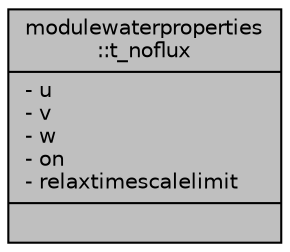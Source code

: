 digraph "modulewaterproperties::t_noflux"
{
 // LATEX_PDF_SIZE
  edge [fontname="Helvetica",fontsize="10",labelfontname="Helvetica",labelfontsize="10"];
  node [fontname="Helvetica",fontsize="10",shape=record];
  Node1 [label="{modulewaterproperties\l::t_noflux\n|- u\l- v\l- w\l- on\l- relaxtimescalelimit\l|}",height=0.2,width=0.4,color="black", fillcolor="grey75", style="filled", fontcolor="black",tooltip=" "];
}
